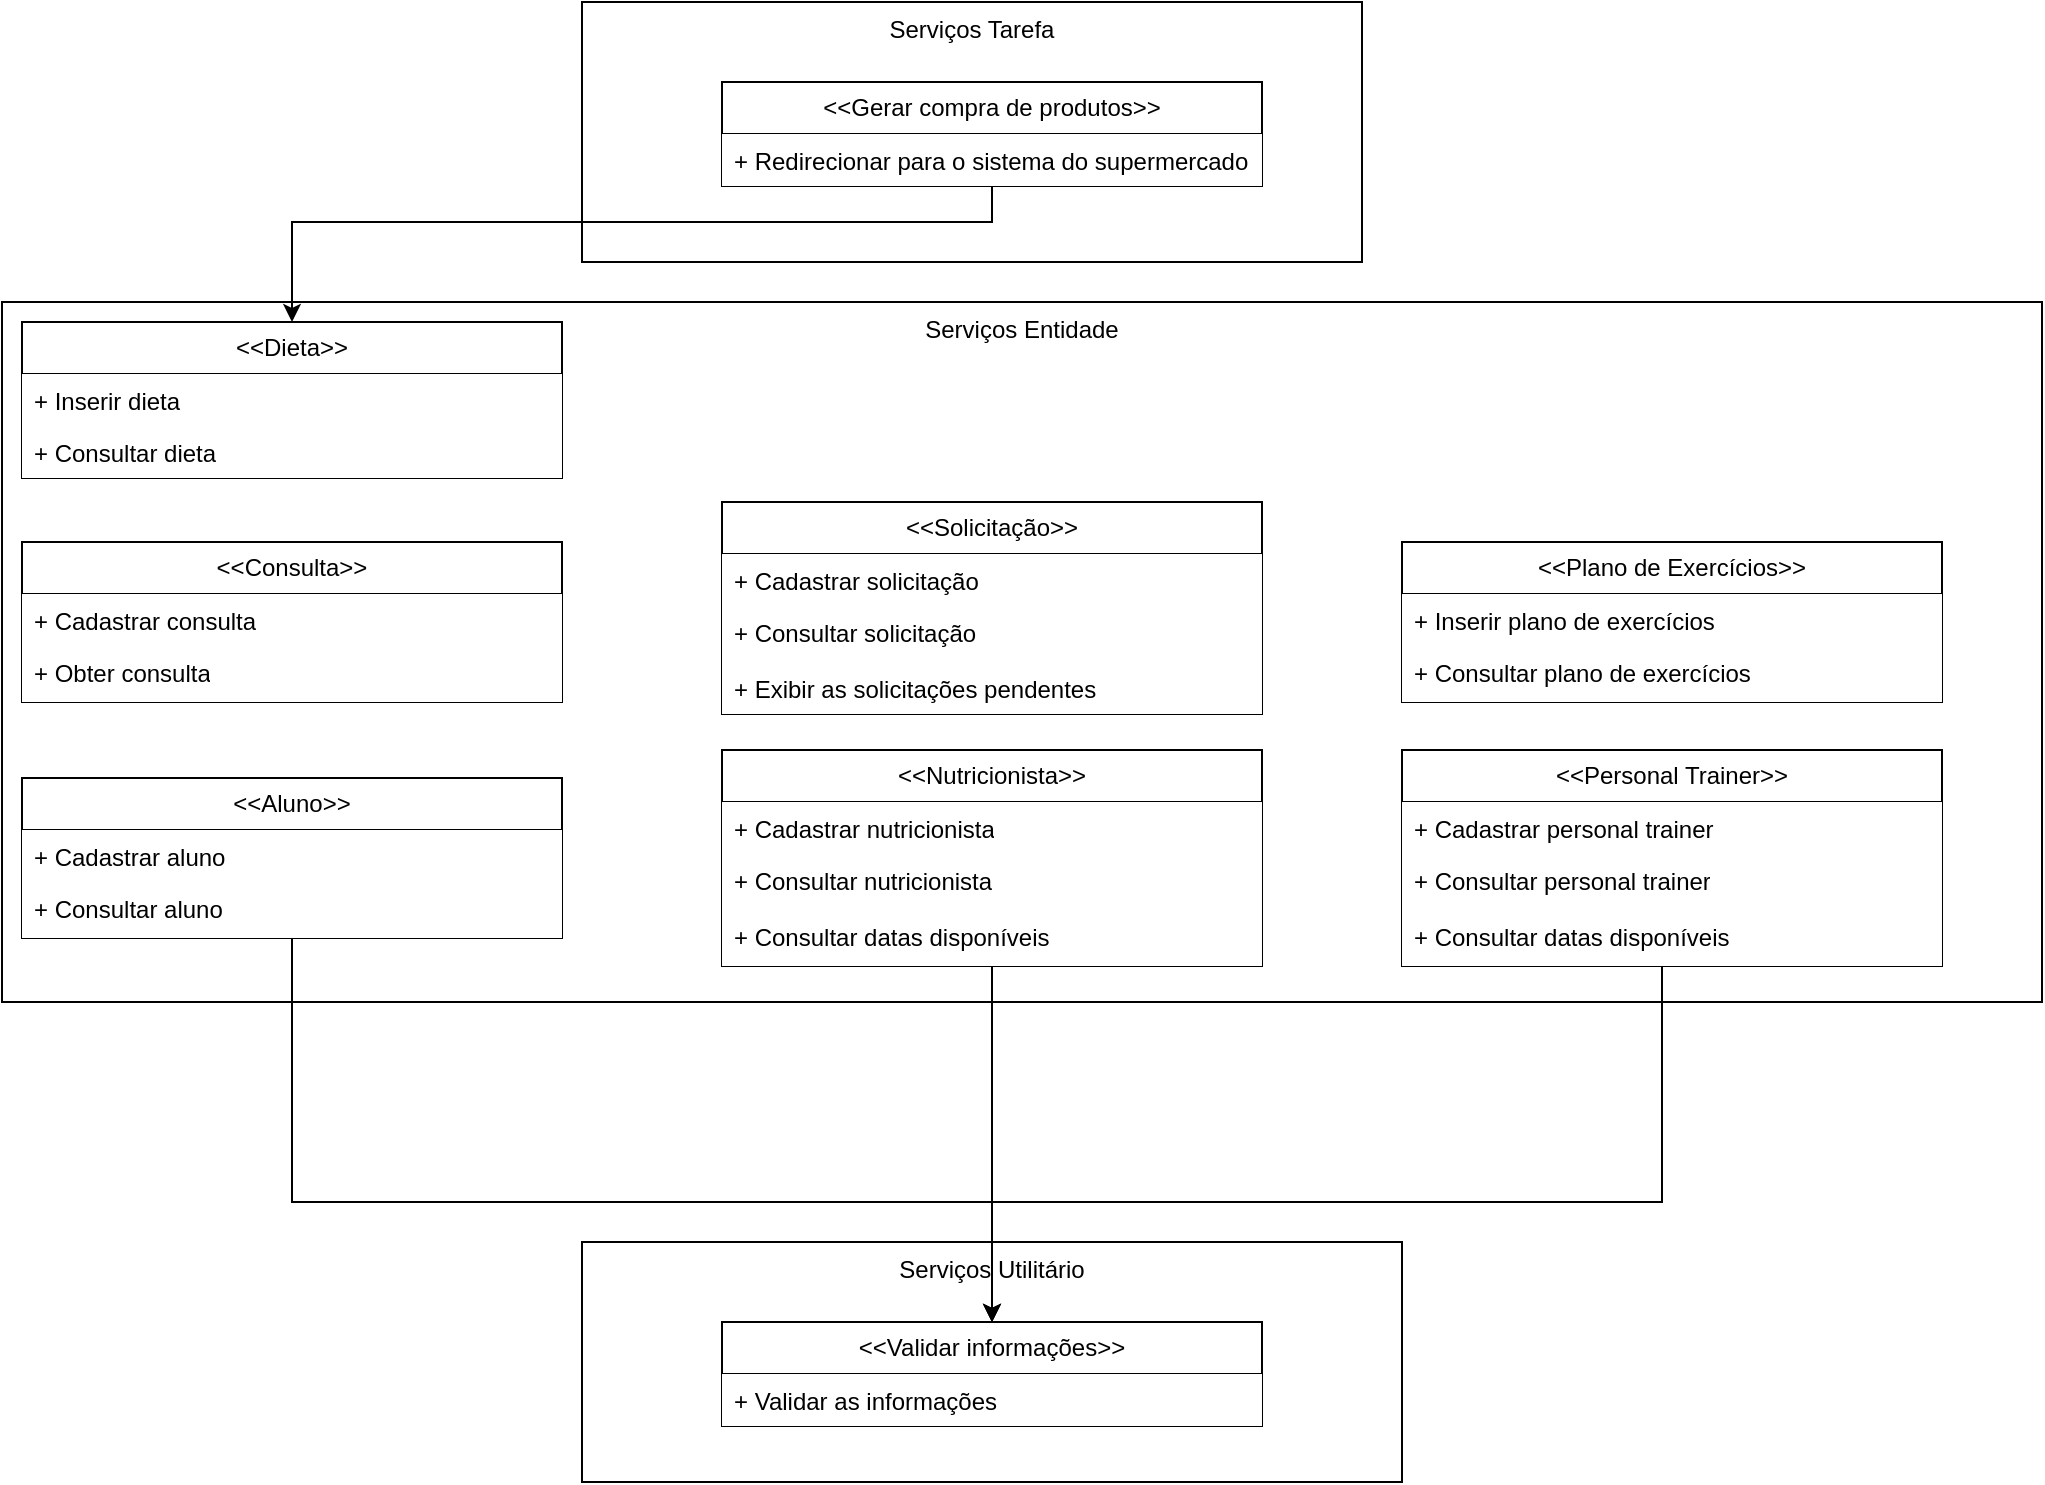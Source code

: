 <mxfile version="22.1.2" type="device">
  <diagram name="Página-1" id="CQ0xYYLJBUeiyTAp5Cnv">
    <mxGraphModel dx="1434" dy="836" grid="1" gridSize="10" guides="1" tooltips="1" connect="1" arrows="1" fold="1" page="1" pageScale="1" pageWidth="827" pageHeight="1169" math="0" shadow="0">
      <root>
        <mxCell id="0" />
        <mxCell id="1" parent="0" />
        <mxCell id="TR7LabUpoKKQOMJsEYJS-56" value="Serviços Utilitário" style="rounded=0;whiteSpace=wrap;html=1;verticalAlign=top;" vertex="1" parent="1">
          <mxGeometry x="480" y="630" width="410" height="120" as="geometry" />
        </mxCell>
        <mxCell id="TR7LabUpoKKQOMJsEYJS-55" value="Serviços Entidade" style="rounded=0;whiteSpace=wrap;html=1;verticalAlign=top;" vertex="1" parent="1">
          <mxGeometry x="190" y="160" width="1020" height="350" as="geometry" />
        </mxCell>
        <mxCell id="TR7LabUpoKKQOMJsEYJS-54" value="Serviços Tarefa" style="rounded=0;whiteSpace=wrap;html=1;verticalAlign=top;" vertex="1" parent="1">
          <mxGeometry x="480" y="10" width="390" height="130" as="geometry" />
        </mxCell>
        <mxCell id="TR7LabUpoKKQOMJsEYJS-9" value="&amp;lt;&amp;lt;Solicitação&amp;gt;&amp;gt;" style="swimlane;fontStyle=0;childLayout=stackLayout;horizontal=1;startSize=26;fillColor=default;horizontalStack=0;resizeParent=1;resizeParentMax=0;resizeLast=0;collapsible=1;marginBottom=0;whiteSpace=wrap;html=1;" vertex="1" parent="1">
          <mxGeometry x="550" y="260" width="270" height="106" as="geometry" />
        </mxCell>
        <mxCell id="TR7LabUpoKKQOMJsEYJS-10" value="+&amp;nbsp;Cadastrar solicitação" style="text;strokeColor=none;fillColor=default;align=left;verticalAlign=top;spacingLeft=4;spacingRight=4;overflow=hidden;rotatable=0;points=[[0,0.5],[1,0.5]];portConstraint=eastwest;whiteSpace=wrap;html=1;" vertex="1" parent="TR7LabUpoKKQOMJsEYJS-9">
          <mxGeometry y="26" width="270" height="26" as="geometry" />
        </mxCell>
        <mxCell id="TR7LabUpoKKQOMJsEYJS-11" value="+&amp;nbsp;Consultar solicitação" style="text;strokeColor=none;fillColor=default;align=left;verticalAlign=top;spacingLeft=4;spacingRight=4;overflow=hidden;rotatable=0;points=[[0,0.5],[1,0.5]];portConstraint=eastwest;whiteSpace=wrap;html=1;" vertex="1" parent="TR7LabUpoKKQOMJsEYJS-9">
          <mxGeometry y="52" width="270" height="28" as="geometry" />
        </mxCell>
        <mxCell id="TR7LabUpoKKQOMJsEYJS-12" value="+&amp;nbsp;Exibir as solicitações pendentes" style="text;strokeColor=none;fillColor=default;align=left;verticalAlign=top;spacingLeft=4;spacingRight=4;overflow=hidden;rotatable=0;points=[[0,0.5],[1,0.5]];portConstraint=eastwest;whiteSpace=wrap;html=1;" vertex="1" parent="TR7LabUpoKKQOMJsEYJS-9">
          <mxGeometry y="80" width="270" height="26" as="geometry" />
        </mxCell>
        <mxCell id="TR7LabUpoKKQOMJsEYJS-16" value="&amp;lt;&amp;lt;Dieta&amp;gt;&amp;gt;" style="swimlane;fontStyle=0;childLayout=stackLayout;horizontal=1;startSize=26;fillColor=default;horizontalStack=0;resizeParent=1;resizeParentMax=0;resizeLast=0;collapsible=1;marginBottom=0;whiteSpace=wrap;html=1;" vertex="1" parent="1">
          <mxGeometry x="200" y="170" width="270" height="78" as="geometry" />
        </mxCell>
        <mxCell id="TR7LabUpoKKQOMJsEYJS-17" value="+&amp;nbsp;Inserir dieta" style="text;strokeColor=none;fillColor=default;align=left;verticalAlign=top;spacingLeft=4;spacingRight=4;overflow=hidden;rotatable=0;points=[[0,0.5],[1,0.5]];portConstraint=eastwest;whiteSpace=wrap;html=1;" vertex="1" parent="TR7LabUpoKKQOMJsEYJS-16">
          <mxGeometry y="26" width="270" height="26" as="geometry" />
        </mxCell>
        <mxCell id="TR7LabUpoKKQOMJsEYJS-19" value="+&amp;nbsp;Consultar dieta" style="text;strokeColor=none;fillColor=default;align=left;verticalAlign=top;spacingLeft=4;spacingRight=4;overflow=hidden;rotatable=0;points=[[0,0.5],[1,0.5]];portConstraint=eastwest;whiteSpace=wrap;html=1;" vertex="1" parent="TR7LabUpoKKQOMJsEYJS-16">
          <mxGeometry y="52" width="270" height="26" as="geometry" />
        </mxCell>
        <mxCell id="TR7LabUpoKKQOMJsEYJS-20" value="&amp;lt;&amp;lt;Plano de Exercícios&amp;gt;&amp;gt;" style="swimlane;fontStyle=0;childLayout=stackLayout;horizontal=1;startSize=26;fillColor=default;horizontalStack=0;resizeParent=1;resizeParentMax=0;resizeLast=0;collapsible=1;marginBottom=0;whiteSpace=wrap;html=1;" vertex="1" parent="1">
          <mxGeometry x="890" y="280" width="270" height="80" as="geometry" />
        </mxCell>
        <mxCell id="TR7LabUpoKKQOMJsEYJS-21" value="+&amp;nbsp;Inserir plano de exercícios" style="text;strokeColor=none;fillColor=default;align=left;verticalAlign=top;spacingLeft=4;spacingRight=4;overflow=hidden;rotatable=0;points=[[0,0.5],[1,0.5]];portConstraint=eastwest;whiteSpace=wrap;html=1;" vertex="1" parent="TR7LabUpoKKQOMJsEYJS-20">
          <mxGeometry y="26" width="270" height="26" as="geometry" />
        </mxCell>
        <mxCell id="TR7LabUpoKKQOMJsEYJS-22" value="+&amp;nbsp;Consultar plano de exercícios" style="text;strokeColor=none;fillColor=default;align=left;verticalAlign=top;spacingLeft=4;spacingRight=4;overflow=hidden;rotatable=0;points=[[0,0.5],[1,0.5]];portConstraint=eastwest;whiteSpace=wrap;html=1;" vertex="1" parent="TR7LabUpoKKQOMJsEYJS-20">
          <mxGeometry y="52" width="270" height="28" as="geometry" />
        </mxCell>
        <mxCell id="TR7LabUpoKKQOMJsEYJS-24" value="&amp;lt;&amp;lt;Consulta&amp;gt;&amp;gt;" style="swimlane;fontStyle=0;childLayout=stackLayout;horizontal=1;startSize=26;fillColor=default;horizontalStack=0;resizeParent=1;resizeParentMax=0;resizeLast=0;collapsible=1;marginBottom=0;whiteSpace=wrap;html=1;" vertex="1" parent="1">
          <mxGeometry x="200" y="280" width="270" height="80" as="geometry" />
        </mxCell>
        <mxCell id="TR7LabUpoKKQOMJsEYJS-25" value="+&amp;nbsp;Cadastrar consulta" style="text;strokeColor=none;fillColor=default;align=left;verticalAlign=top;spacingLeft=4;spacingRight=4;overflow=hidden;rotatable=0;points=[[0,0.5],[1,0.5]];portConstraint=eastwest;whiteSpace=wrap;html=1;" vertex="1" parent="TR7LabUpoKKQOMJsEYJS-24">
          <mxGeometry y="26" width="270" height="26" as="geometry" />
        </mxCell>
        <mxCell id="TR7LabUpoKKQOMJsEYJS-26" value="+&amp;nbsp;Obter consulta" style="text;strokeColor=none;fillColor=default;align=left;verticalAlign=top;spacingLeft=4;spacingRight=4;overflow=hidden;rotatable=0;points=[[0,0.5],[1,0.5]];portConstraint=eastwest;whiteSpace=wrap;html=1;" vertex="1" parent="TR7LabUpoKKQOMJsEYJS-24">
          <mxGeometry y="52" width="270" height="28" as="geometry" />
        </mxCell>
        <mxCell id="TR7LabUpoKKQOMJsEYJS-51" style="edgeStyle=orthogonalEdgeStyle;rounded=0;orthogonalLoop=1;jettySize=auto;html=1;" edge="1" parent="1" source="TR7LabUpoKKQOMJsEYJS-27" target="TR7LabUpoKKQOMJsEYJS-43">
          <mxGeometry relative="1" as="geometry">
            <Array as="points">
              <mxPoint x="335" y="610" />
              <mxPoint x="685" y="610" />
            </Array>
          </mxGeometry>
        </mxCell>
        <mxCell id="TR7LabUpoKKQOMJsEYJS-27" value="&amp;lt;&amp;lt;Aluno&amp;gt;&amp;gt;" style="swimlane;fontStyle=0;childLayout=stackLayout;horizontal=1;startSize=26;fillColor=default;horizontalStack=0;resizeParent=1;resizeParentMax=0;resizeLast=0;collapsible=1;marginBottom=0;whiteSpace=wrap;html=1;" vertex="1" parent="1">
          <mxGeometry x="200" y="398" width="270" height="80" as="geometry" />
        </mxCell>
        <mxCell id="TR7LabUpoKKQOMJsEYJS-28" value="+&amp;nbsp;Cadastrar aluno" style="text;strokeColor=none;fillColor=default;align=left;verticalAlign=top;spacingLeft=4;spacingRight=4;overflow=hidden;rotatable=0;points=[[0,0.5],[1,0.5]];portConstraint=eastwest;whiteSpace=wrap;html=1;" vertex="1" parent="TR7LabUpoKKQOMJsEYJS-27">
          <mxGeometry y="26" width="270" height="26" as="geometry" />
        </mxCell>
        <mxCell id="TR7LabUpoKKQOMJsEYJS-29" value="+&amp;nbsp;Consultar aluno" style="text;strokeColor=none;fillColor=default;align=left;verticalAlign=top;spacingLeft=4;spacingRight=4;overflow=hidden;rotatable=0;points=[[0,0.5],[1,0.5]];portConstraint=eastwest;whiteSpace=wrap;html=1;" vertex="1" parent="TR7LabUpoKKQOMJsEYJS-27">
          <mxGeometry y="52" width="270" height="28" as="geometry" />
        </mxCell>
        <mxCell id="TR7LabUpoKKQOMJsEYJS-52" style="edgeStyle=orthogonalEdgeStyle;rounded=0;orthogonalLoop=1;jettySize=auto;html=1;entryX=0.5;entryY=0;entryDx=0;entryDy=0;" edge="1" parent="1" source="TR7LabUpoKKQOMJsEYJS-30" target="TR7LabUpoKKQOMJsEYJS-43">
          <mxGeometry relative="1" as="geometry">
            <Array as="points">
              <mxPoint x="685" y="640" />
              <mxPoint x="685" y="640" />
            </Array>
          </mxGeometry>
        </mxCell>
        <mxCell id="TR7LabUpoKKQOMJsEYJS-30" value="&amp;lt;&amp;lt;Nutricionista&amp;gt;&amp;gt;" style="swimlane;fontStyle=0;childLayout=stackLayout;horizontal=1;startSize=26;fillColor=default;horizontalStack=0;resizeParent=1;resizeParentMax=0;resizeLast=0;collapsible=1;marginBottom=0;whiteSpace=wrap;html=1;" vertex="1" parent="1">
          <mxGeometry x="550" y="384" width="270" height="108" as="geometry" />
        </mxCell>
        <mxCell id="TR7LabUpoKKQOMJsEYJS-31" value="+&amp;nbsp;Cadastrar&amp;nbsp;nutricionista" style="text;strokeColor=none;fillColor=default;align=left;verticalAlign=top;spacingLeft=4;spacingRight=4;overflow=hidden;rotatable=0;points=[[0,0.5],[1,0.5]];portConstraint=eastwest;whiteSpace=wrap;html=1;" vertex="1" parent="TR7LabUpoKKQOMJsEYJS-30">
          <mxGeometry y="26" width="270" height="26" as="geometry" />
        </mxCell>
        <mxCell id="TR7LabUpoKKQOMJsEYJS-32" value="+&amp;nbsp;Consultar&amp;nbsp;nutricionista" style="text;strokeColor=none;fillColor=default;align=left;verticalAlign=top;spacingLeft=4;spacingRight=4;overflow=hidden;rotatable=0;points=[[0,0.5],[1,0.5]];portConstraint=eastwest;whiteSpace=wrap;html=1;" vertex="1" parent="TR7LabUpoKKQOMJsEYJS-30">
          <mxGeometry y="52" width="270" height="28" as="geometry" />
        </mxCell>
        <mxCell id="TR7LabUpoKKQOMJsEYJS-33" value="+&amp;nbsp;Consultar&amp;nbsp;datas disponíveis" style="text;strokeColor=none;fillColor=default;align=left;verticalAlign=top;spacingLeft=4;spacingRight=4;overflow=hidden;rotatable=0;points=[[0,0.5],[1,0.5]];portConstraint=eastwest;whiteSpace=wrap;html=1;" vertex="1" parent="TR7LabUpoKKQOMJsEYJS-30">
          <mxGeometry y="80" width="270" height="28" as="geometry" />
        </mxCell>
        <mxCell id="TR7LabUpoKKQOMJsEYJS-53" style="edgeStyle=orthogonalEdgeStyle;rounded=0;orthogonalLoop=1;jettySize=auto;html=1;entryX=0.5;entryY=0;entryDx=0;entryDy=0;" edge="1" parent="1" source="TR7LabUpoKKQOMJsEYJS-34" target="TR7LabUpoKKQOMJsEYJS-43">
          <mxGeometry relative="1" as="geometry">
            <Array as="points">
              <mxPoint x="1020" y="610" />
              <mxPoint x="685" y="610" />
            </Array>
          </mxGeometry>
        </mxCell>
        <mxCell id="TR7LabUpoKKQOMJsEYJS-34" value="&amp;lt;&amp;lt;Personal Trainer&amp;gt;&amp;gt;" style="swimlane;fontStyle=0;childLayout=stackLayout;horizontal=1;startSize=26;fillColor=default;horizontalStack=0;resizeParent=1;resizeParentMax=0;resizeLast=0;collapsible=1;marginBottom=0;whiteSpace=wrap;html=1;" vertex="1" parent="1">
          <mxGeometry x="890" y="384" width="270" height="108" as="geometry" />
        </mxCell>
        <mxCell id="TR7LabUpoKKQOMJsEYJS-35" value="+&amp;nbsp;Cadastrar&amp;nbsp;personal trainer" style="text;strokeColor=none;fillColor=default;align=left;verticalAlign=top;spacingLeft=4;spacingRight=4;overflow=hidden;rotatable=0;points=[[0,0.5],[1,0.5]];portConstraint=eastwest;whiteSpace=wrap;html=1;" vertex="1" parent="TR7LabUpoKKQOMJsEYJS-34">
          <mxGeometry y="26" width="270" height="26" as="geometry" />
        </mxCell>
        <mxCell id="TR7LabUpoKKQOMJsEYJS-36" value="+&amp;nbsp;Consultar&amp;nbsp;personal trainer" style="text;strokeColor=none;fillColor=default;align=left;verticalAlign=top;spacingLeft=4;spacingRight=4;overflow=hidden;rotatable=0;points=[[0,0.5],[1,0.5]];portConstraint=eastwest;whiteSpace=wrap;html=1;" vertex="1" parent="TR7LabUpoKKQOMJsEYJS-34">
          <mxGeometry y="52" width="270" height="28" as="geometry" />
        </mxCell>
        <mxCell id="TR7LabUpoKKQOMJsEYJS-37" value="+&amp;nbsp;Consultar&amp;nbsp;datas disponíveis" style="text;strokeColor=none;fillColor=default;align=left;verticalAlign=top;spacingLeft=4;spacingRight=4;overflow=hidden;rotatable=0;points=[[0,0.5],[1,0.5]];portConstraint=eastwest;whiteSpace=wrap;html=1;" vertex="1" parent="TR7LabUpoKKQOMJsEYJS-34">
          <mxGeometry y="80" width="270" height="28" as="geometry" />
        </mxCell>
        <mxCell id="TR7LabUpoKKQOMJsEYJS-50" style="edgeStyle=orthogonalEdgeStyle;rounded=0;orthogonalLoop=1;jettySize=auto;html=1;" edge="1" parent="1" source="TR7LabUpoKKQOMJsEYJS-38" target="TR7LabUpoKKQOMJsEYJS-16">
          <mxGeometry relative="1" as="geometry">
            <Array as="points">
              <mxPoint x="685" y="120" />
              <mxPoint x="335" y="120" />
            </Array>
          </mxGeometry>
        </mxCell>
        <mxCell id="TR7LabUpoKKQOMJsEYJS-38" value="&amp;lt;&amp;lt;Gerar compra de produtos&amp;gt;&amp;gt;" style="swimlane;fontStyle=0;childLayout=stackLayout;horizontal=1;startSize=26;fillColor=default;horizontalStack=0;resizeParent=1;resizeParentMax=0;resizeLast=0;collapsible=1;marginBottom=0;whiteSpace=wrap;html=1;" vertex="1" parent="1">
          <mxGeometry x="550" y="50" width="270" height="52" as="geometry" />
        </mxCell>
        <mxCell id="TR7LabUpoKKQOMJsEYJS-39" value="+&amp;nbsp;Redirecionar para o sistema do supermercado" style="text;strokeColor=none;fillColor=default;align=left;verticalAlign=top;spacingLeft=4;spacingRight=4;overflow=hidden;rotatable=0;points=[[0,0.5],[1,0.5]];portConstraint=eastwest;whiteSpace=wrap;html=1;" vertex="1" parent="TR7LabUpoKKQOMJsEYJS-38">
          <mxGeometry y="26" width="270" height="26" as="geometry" />
        </mxCell>
        <mxCell id="TR7LabUpoKKQOMJsEYJS-43" value="&amp;lt;&amp;lt;Validar informações&amp;gt;&amp;gt;" style="swimlane;fontStyle=0;childLayout=stackLayout;horizontal=1;startSize=26;fillColor=default;horizontalStack=0;resizeParent=1;resizeParentMax=0;resizeLast=0;collapsible=1;marginBottom=0;whiteSpace=wrap;html=1;" vertex="1" parent="1">
          <mxGeometry x="550" y="670" width="270" height="52" as="geometry" />
        </mxCell>
        <mxCell id="TR7LabUpoKKQOMJsEYJS-44" value="+&amp;nbsp;Validar as informações" style="text;strokeColor=none;fillColor=default;align=left;verticalAlign=top;spacingLeft=4;spacingRight=4;overflow=hidden;rotatable=0;points=[[0,0.5],[1,0.5]];portConstraint=eastwest;whiteSpace=wrap;html=1;" vertex="1" parent="TR7LabUpoKKQOMJsEYJS-43">
          <mxGeometry y="26" width="270" height="26" as="geometry" />
        </mxCell>
      </root>
    </mxGraphModel>
  </diagram>
</mxfile>
